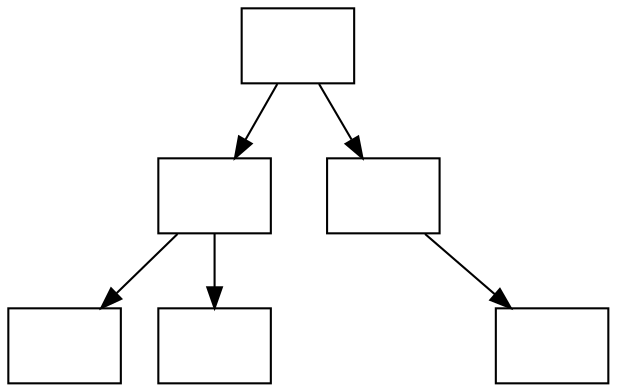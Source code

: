 digraph G {
graph [ordering="out"];
  a [shape="box", label=""] ;
  b [shape="box", label=""] ;
  c [shape="box", label=""] ;
  d [shape="box", label=""] ;
  e [shape="box", label=""] ;
  f [shape="box", label=""] ;
  blank [style="invis", label="blank"]
  //g [shape="box", label=""] ;

a -> b;
a -> c;
b -> d;
b -> e;
c -> blank [style="invis"];
c -> f;
}
